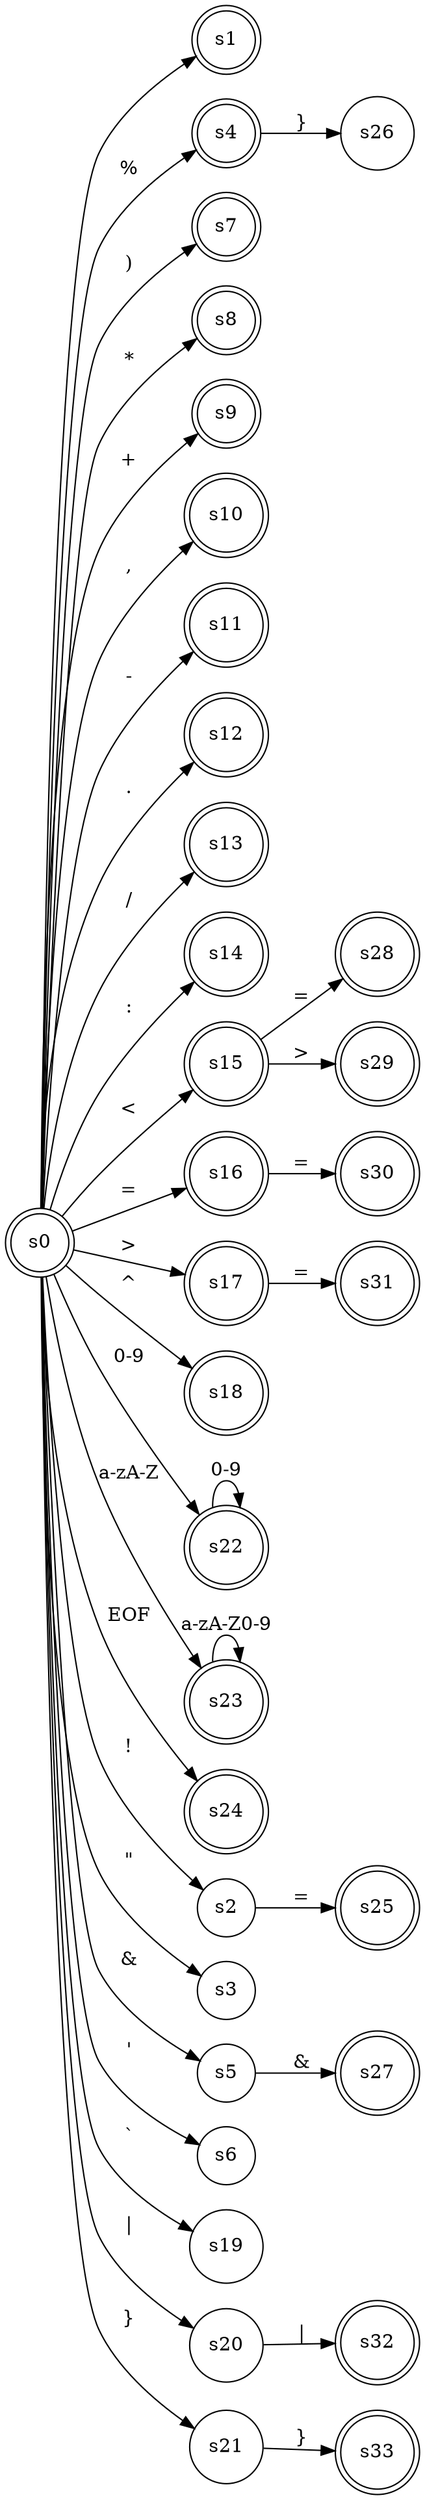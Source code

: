 digraph finite_state_machine {
	rankdir=LR;
	size="18,55"
	node [shape = doublecircle]; s0 s1 s4 s7 s8 s9 s10 s11 s12 s13 s14 s15 s16 s17 s18 s22 s23 s24 s25 s27 s28 s29 s30 s31 s32 s33;
	node [shape = circle];
	s0 -> s1 [ label = " " ];
	s0 -> s2 [ label = "!" ];
	s0 -> s3 [ label = "\"" ];
	s0 -> s4 [ label = "%" ];
	s0 -> s5 [ label = "&" ];
	s0 -> s6 [ label = "'" ];
	s0 -> s7 [ label = ")" ];
	s0 -> s8 [ label = "*" ];
	s0 -> s9 [ label = "+" ];
	s0 -> s10 [ label = "," ];
	s0 -> s11 [ label = "-" ];
	s0 -> s12 [ label = "." ];
	s0 -> s13 [ label = "/" ];
	s0 -> s14 [ label = ":" ];
	s0 -> s15 [ label = "<" ];
	s0 -> s16 [ label = "=" ];
	s0 -> s17 [ label = ">" ];
	s0 -> s18 [ label = "^" ];
	s0 -> s19 [ label = "`" ];
	s0 -> s20 [ label = "|" ];
	s0 -> s21 [ label = "}" ];
	s0 -> s22 [ label = "0-9" ];
	s0 -> s23 [ label = "a-zA-Z" ];
	s0 -> s24 [ label = "EOF" ];
	s2 -> s25 [ label = "=" ];
	s4 -> s26 [ label = "}" ];
	s5 -> s27 [ label = "&" ];
	s15 -> s28 [ label = "=" ];
	s15 -> s29 [ label = ">" ];
	s16 -> s30 [ label = "=" ];
	s17 -> s31 [ label = "=" ];
	s20 -> s32 [ label = "|" ];
	s21 -> s33 [ label = "}" ];
	s22 -> s22 [ label = "0-9" ];
	s23 -> s23 [ label = "a-zA-Z0-9" ];
}

